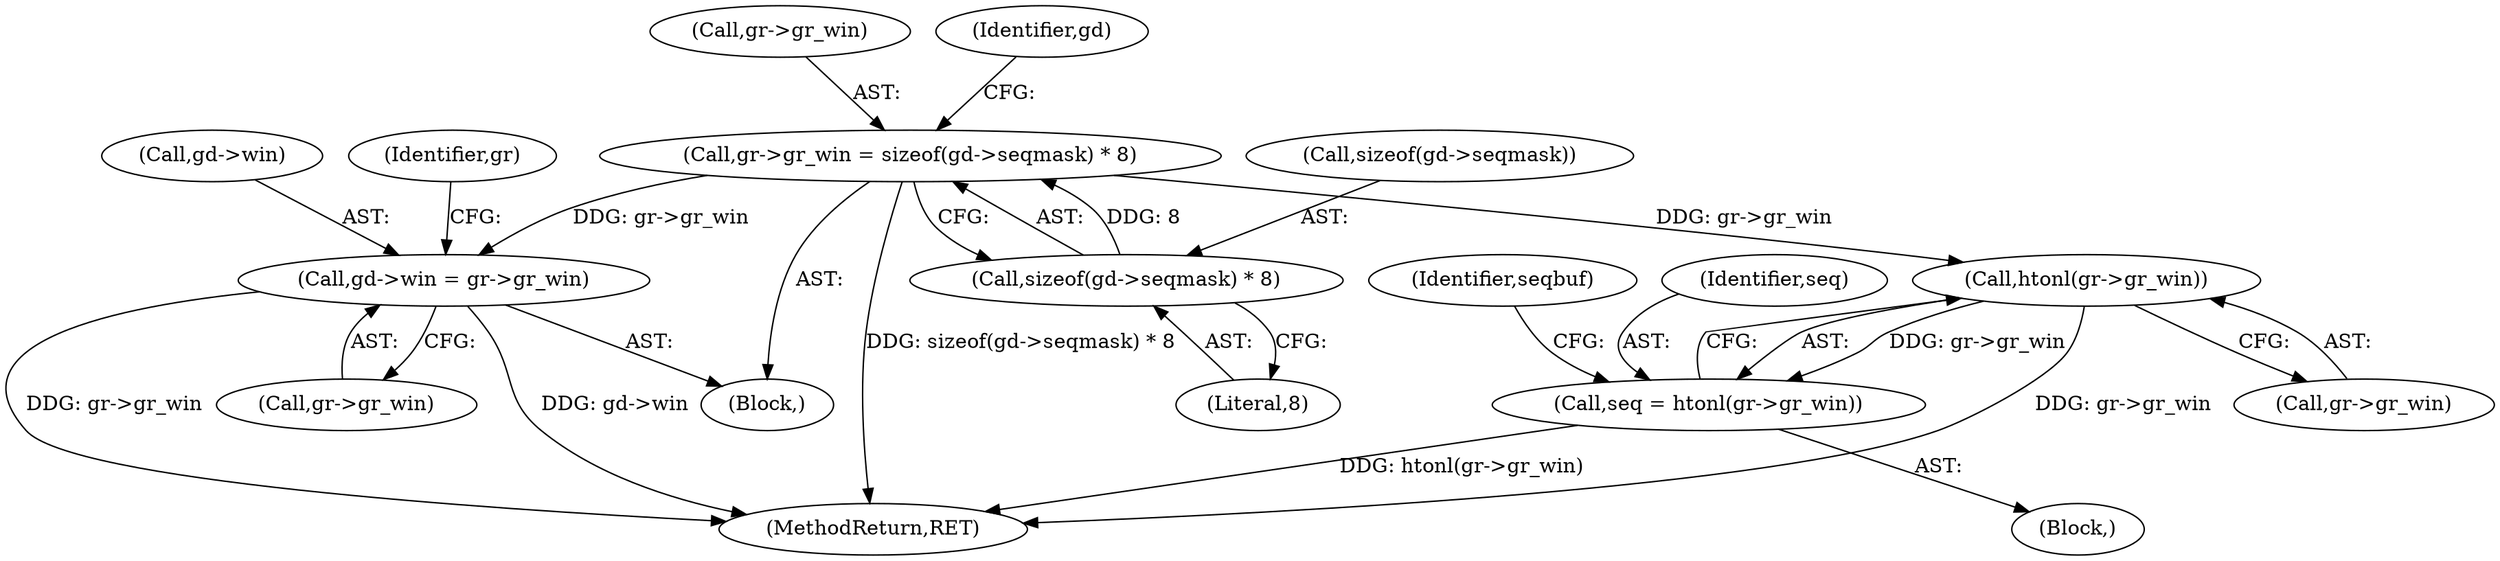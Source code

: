 digraph "0_krb5_5bb8a6b9c9eb8dd22bc9526751610aaa255ead9c_0@API" {
"1000279" [label="(Call,gr->gr_win = sizeof(gd->seqmask) * 8)"];
"1000283" [label="(Call,sizeof(gd->seqmask) * 8)"];
"1000319" [label="(Call,gd->win = gr->gr_win)"];
"1000393" [label="(Call,htonl(gr->gr_win))"];
"1000391" [label="(Call,seq = htonl(gr->gr_win))"];
"1000391" [label="(Call,seq = htonl(gr->gr_win))"];
"1000280" [label="(Call,gr->gr_win)"];
"1000399" [label="(Identifier,seqbuf)"];
"1000284" [label="(Call,sizeof(gd->seqmask))"];
"1000108" [label="(Block,)"];
"1000329" [label="(Identifier,gr)"];
"1000394" [label="(Call,gr->gr_win)"];
"1000392" [label="(Identifier,seq)"];
"1000319" [label="(Call,gd->win = gr->gr_win)"];
"1000279" [label="(Call,gr->gr_win = sizeof(gd->seqmask) * 8)"];
"1000320" [label="(Call,gd->win)"];
"1000292" [label="(Identifier,gd)"];
"1000283" [label="(Call,sizeof(gd->seqmask) * 8)"];
"1000393" [label="(Call,htonl(gr->gr_win))"];
"1000484" [label="(MethodReturn,RET)"];
"1000323" [label="(Call,gr->gr_win)"];
"1000332" [label="(Block,)"];
"1000288" [label="(Literal,8)"];
"1000279" -> "1000108"  [label="AST: "];
"1000279" -> "1000283"  [label="CFG: "];
"1000280" -> "1000279"  [label="AST: "];
"1000283" -> "1000279"  [label="AST: "];
"1000292" -> "1000279"  [label="CFG: "];
"1000279" -> "1000484"  [label="DDG: sizeof(gd->seqmask) * 8"];
"1000283" -> "1000279"  [label="DDG: 8"];
"1000279" -> "1000319"  [label="DDG: gr->gr_win"];
"1000279" -> "1000393"  [label="DDG: gr->gr_win"];
"1000283" -> "1000288"  [label="CFG: "];
"1000284" -> "1000283"  [label="AST: "];
"1000288" -> "1000283"  [label="AST: "];
"1000319" -> "1000108"  [label="AST: "];
"1000319" -> "1000323"  [label="CFG: "];
"1000320" -> "1000319"  [label="AST: "];
"1000323" -> "1000319"  [label="AST: "];
"1000329" -> "1000319"  [label="CFG: "];
"1000319" -> "1000484"  [label="DDG: gr->gr_win"];
"1000319" -> "1000484"  [label="DDG: gd->win"];
"1000393" -> "1000391"  [label="AST: "];
"1000393" -> "1000394"  [label="CFG: "];
"1000394" -> "1000393"  [label="AST: "];
"1000391" -> "1000393"  [label="CFG: "];
"1000393" -> "1000484"  [label="DDG: gr->gr_win"];
"1000393" -> "1000391"  [label="DDG: gr->gr_win"];
"1000391" -> "1000332"  [label="AST: "];
"1000392" -> "1000391"  [label="AST: "];
"1000399" -> "1000391"  [label="CFG: "];
"1000391" -> "1000484"  [label="DDG: htonl(gr->gr_win)"];
}
